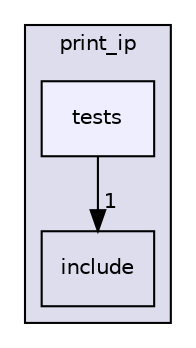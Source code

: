 digraph "/home/runner/work/otus-cpp-2023-06-hw04/otus-cpp-2023-06-hw04/libs/print_ip/tests" {
  compound=true
  node [ fontsize="10", fontname="Helvetica"];
  edge [ labelfontsize="10", labelfontname="Helvetica"];
  subgraph clusterdir_d741057ec07c79089f18cc67a110846b {
    graph [ bgcolor="#ddddee", pencolor="black", label="print_ip" fontname="Helvetica", fontsize="10", URL="dir_d741057ec07c79089f18cc67a110846b.html"]
  dir_c1544dc54fdc60b67349e56c35b9d14b [shape=box label="include" URL="dir_c1544dc54fdc60b67349e56c35b9d14b.html"];
  dir_5f9abb0508ee7717c64a917f58ebf2af [shape=box, label="tests", style="filled", fillcolor="#eeeeff", pencolor="black", URL="dir_5f9abb0508ee7717c64a917f58ebf2af.html"];
  }
  dir_5f9abb0508ee7717c64a917f58ebf2af->dir_c1544dc54fdc60b67349e56c35b9d14b [headlabel="1", labeldistance=1.5 headhref="dir_000006_000005.html"];
}
